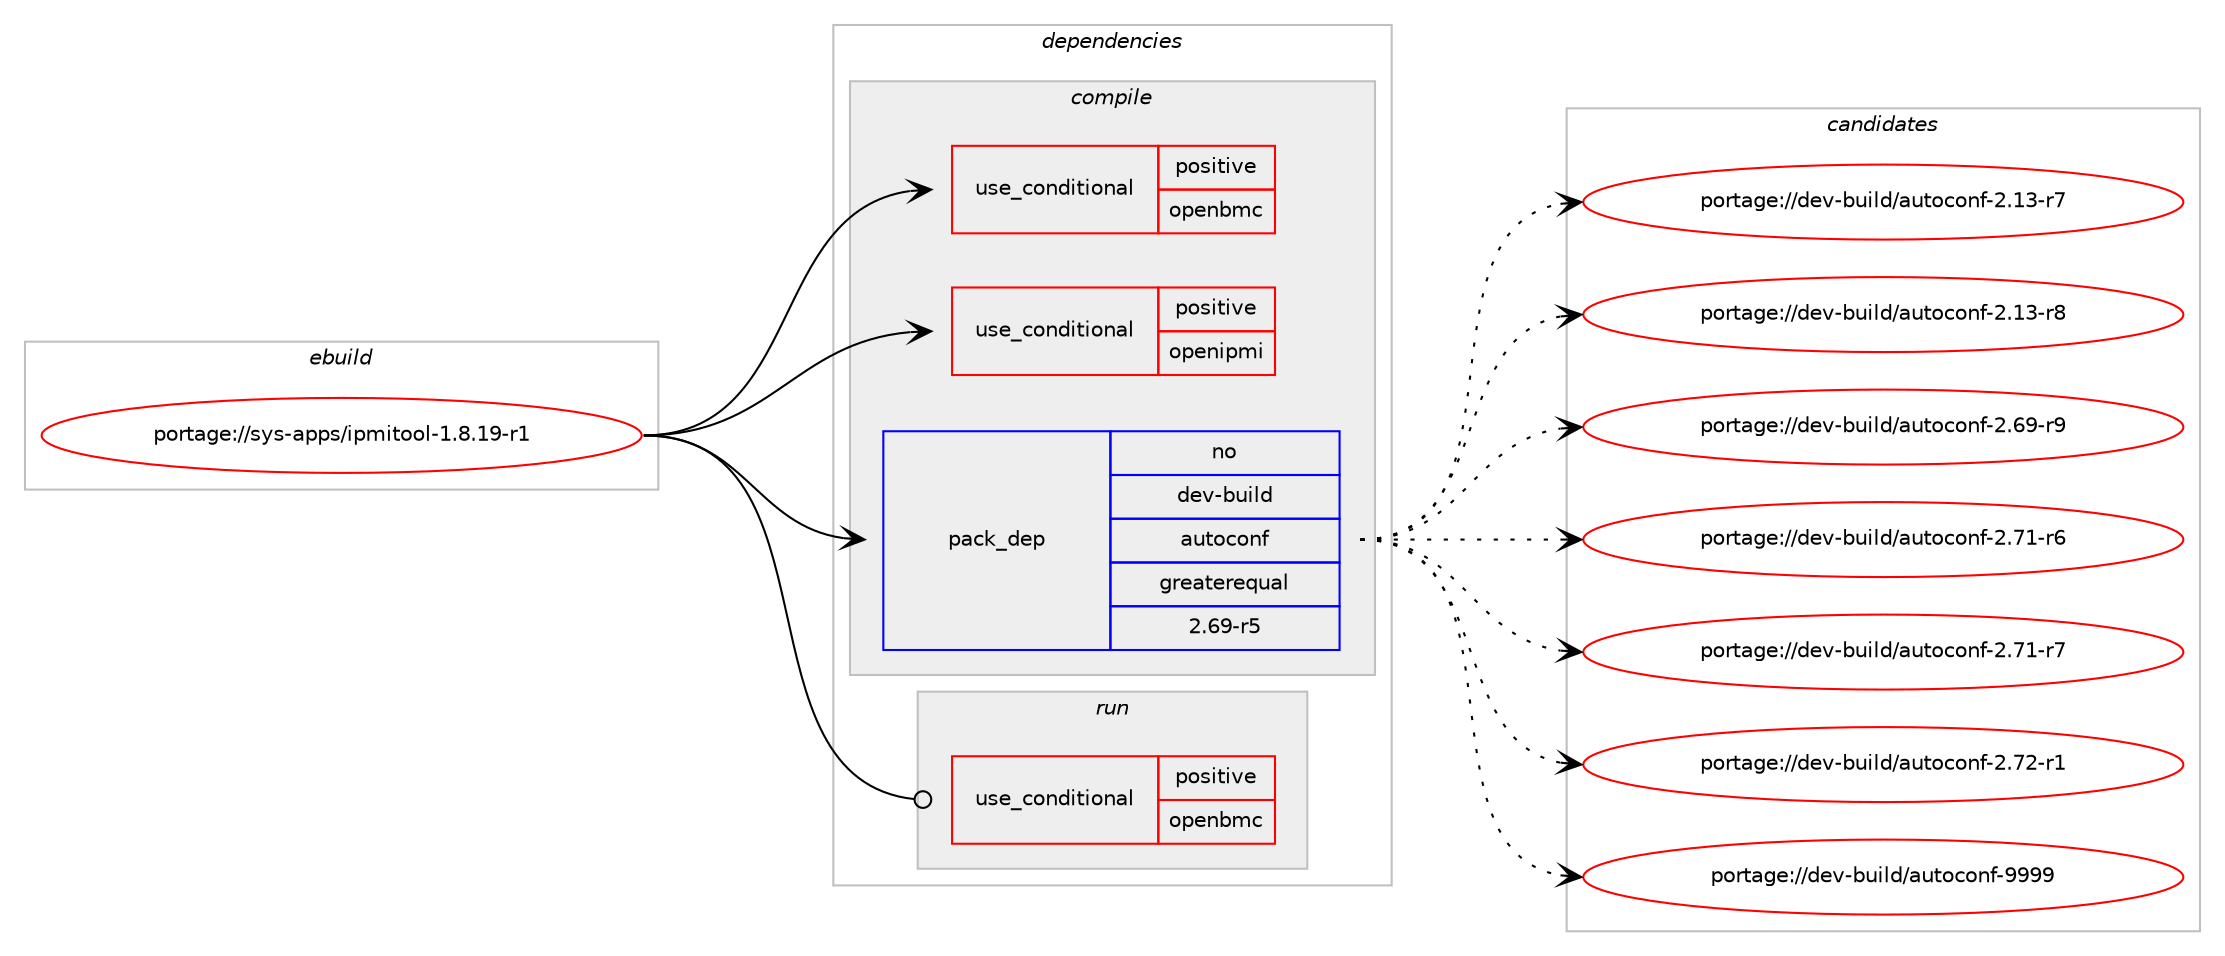 digraph prolog {

# *************
# Graph options
# *************

newrank=true;
concentrate=true;
compound=true;
graph [rankdir=LR,fontname=Helvetica,fontsize=10,ranksep=1.5];#, ranksep=2.5, nodesep=0.2];
edge  [arrowhead=vee];
node  [fontname=Helvetica,fontsize=10];

# **********
# The ebuild
# **********

subgraph cluster_leftcol {
color=gray;
rank=same;
label=<<i>ebuild</i>>;
id [label="portage://sys-apps/ipmitool-1.8.19-r1", color=red, width=4, href="../sys-apps/ipmitool-1.8.19-r1.svg"];
}

# ****************
# The dependencies
# ****************

subgraph cluster_midcol {
color=gray;
label=<<i>dependencies</i>>;
subgraph cluster_compile {
fillcolor="#eeeeee";
style=filled;
label=<<i>compile</i>>;
subgraph cond12426 {
dependency18304 [label=<<TABLE BORDER="0" CELLBORDER="1" CELLSPACING="0" CELLPADDING="4"><TR><TD ROWSPAN="3" CELLPADDING="10">use_conditional</TD></TR><TR><TD>positive</TD></TR><TR><TD>openbmc</TD></TR></TABLE>>, shape=none, color=red];
# *** BEGIN UNKNOWN DEPENDENCY TYPE (TODO) ***
# dependency18304 -> package_dependency(portage://sys-apps/ipmitool-1.8.19-r1,install,no,sys-apps,systemd,none,[,,],any_same_slot,[])
# *** END UNKNOWN DEPENDENCY TYPE (TODO) ***

}
id:e -> dependency18304:w [weight=20,style="solid",arrowhead="vee"];
subgraph cond12427 {
dependency18305 [label=<<TABLE BORDER="0" CELLBORDER="1" CELLSPACING="0" CELLPADDING="4"><TR><TD ROWSPAN="3" CELLPADDING="10">use_conditional</TD></TR><TR><TD>positive</TD></TR><TR><TD>openipmi</TD></TR></TABLE>>, shape=none, color=red];
# *** BEGIN UNKNOWN DEPENDENCY TYPE (TODO) ***
# dependency18305 -> package_dependency(portage://sys-apps/ipmitool-1.8.19-r1,install,no,sys-libs,openipmi,none,[,,],[],[])
# *** END UNKNOWN DEPENDENCY TYPE (TODO) ***

}
id:e -> dependency18305:w [weight=20,style="solid",arrowhead="vee"];
subgraph pack5700 {
dependency18306 [label=<<TABLE BORDER="0" CELLBORDER="1" CELLSPACING="0" CELLPADDING="4" WIDTH="220"><TR><TD ROWSPAN="6" CELLPADDING="30">pack_dep</TD></TR><TR><TD WIDTH="110">no</TD></TR><TR><TD>dev-build</TD></TR><TR><TD>autoconf</TD></TR><TR><TD>greaterequal</TD></TR><TR><TD>2.69-r5</TD></TR></TABLE>>, shape=none, color=blue];
}
id:e -> dependency18306:w [weight=20,style="solid",arrowhead="vee"];
# *** BEGIN UNKNOWN DEPENDENCY TYPE (TODO) ***
# id -> package_dependency(portage://sys-apps/ipmitool-1.8.19-r1,install,no,dev-libs,openssl,none,[,,],any_same_slot,[])
# *** END UNKNOWN DEPENDENCY TYPE (TODO) ***

# *** BEGIN UNKNOWN DEPENDENCY TYPE (TODO) ***
# id -> package_dependency(portage://sys-apps/ipmitool-1.8.19-r1,install,no,sys-libs,readline,none,[,,],any_same_slot,[])
# *** END UNKNOWN DEPENDENCY TYPE (TODO) ***

# *** BEGIN UNKNOWN DEPENDENCY TYPE (TODO) ***
# id -> package_dependency(portage://sys-apps/ipmitool-1.8.19-r1,install,no,virtual,os-headers,none,[,,],[],[])
# *** END UNKNOWN DEPENDENCY TYPE (TODO) ***

}
subgraph cluster_compileandrun {
fillcolor="#eeeeee";
style=filled;
label=<<i>compile and run</i>>;
}
subgraph cluster_run {
fillcolor="#eeeeee";
style=filled;
label=<<i>run</i>>;
subgraph cond12428 {
dependency18307 [label=<<TABLE BORDER="0" CELLBORDER="1" CELLSPACING="0" CELLPADDING="4"><TR><TD ROWSPAN="3" CELLPADDING="10">use_conditional</TD></TR><TR><TD>positive</TD></TR><TR><TD>openbmc</TD></TR></TABLE>>, shape=none, color=red];
# *** BEGIN UNKNOWN DEPENDENCY TYPE (TODO) ***
# dependency18307 -> package_dependency(portage://sys-apps/ipmitool-1.8.19-r1,run,no,sys-apps,systemd,none,[,,],any_same_slot,[])
# *** END UNKNOWN DEPENDENCY TYPE (TODO) ***

}
id:e -> dependency18307:w [weight=20,style="solid",arrowhead="odot"];
# *** BEGIN UNKNOWN DEPENDENCY TYPE (TODO) ***
# id -> package_dependency(portage://sys-apps/ipmitool-1.8.19-r1,run,no,dev-libs,openssl,none,[,,],any_same_slot,[])
# *** END UNKNOWN DEPENDENCY TYPE (TODO) ***

# *** BEGIN UNKNOWN DEPENDENCY TYPE (TODO) ***
# id -> package_dependency(portage://sys-apps/ipmitool-1.8.19-r1,run,no,sys-libs,readline,none,[,,],any_same_slot,[])
# *** END UNKNOWN DEPENDENCY TYPE (TODO) ***

}
}

# **************
# The candidates
# **************

subgraph cluster_choices {
rank=same;
color=gray;
label=<<i>candidates</i>>;

subgraph choice5700 {
color=black;
nodesep=1;
choice100101118459811710510810047971171161119911111010245504649514511455 [label="portage://dev-build/autoconf-2.13-r7", color=red, width=4,href="../dev-build/autoconf-2.13-r7.svg"];
choice100101118459811710510810047971171161119911111010245504649514511456 [label="portage://dev-build/autoconf-2.13-r8", color=red, width=4,href="../dev-build/autoconf-2.13-r8.svg"];
choice100101118459811710510810047971171161119911111010245504654574511457 [label="portage://dev-build/autoconf-2.69-r9", color=red, width=4,href="../dev-build/autoconf-2.69-r9.svg"];
choice100101118459811710510810047971171161119911111010245504655494511454 [label="portage://dev-build/autoconf-2.71-r6", color=red, width=4,href="../dev-build/autoconf-2.71-r6.svg"];
choice100101118459811710510810047971171161119911111010245504655494511455 [label="portage://dev-build/autoconf-2.71-r7", color=red, width=4,href="../dev-build/autoconf-2.71-r7.svg"];
choice100101118459811710510810047971171161119911111010245504655504511449 [label="portage://dev-build/autoconf-2.72-r1", color=red, width=4,href="../dev-build/autoconf-2.72-r1.svg"];
choice10010111845981171051081004797117116111991111101024557575757 [label="portage://dev-build/autoconf-9999", color=red, width=4,href="../dev-build/autoconf-9999.svg"];
dependency18306:e -> choice100101118459811710510810047971171161119911111010245504649514511455:w [style=dotted,weight="100"];
dependency18306:e -> choice100101118459811710510810047971171161119911111010245504649514511456:w [style=dotted,weight="100"];
dependency18306:e -> choice100101118459811710510810047971171161119911111010245504654574511457:w [style=dotted,weight="100"];
dependency18306:e -> choice100101118459811710510810047971171161119911111010245504655494511454:w [style=dotted,weight="100"];
dependency18306:e -> choice100101118459811710510810047971171161119911111010245504655494511455:w [style=dotted,weight="100"];
dependency18306:e -> choice100101118459811710510810047971171161119911111010245504655504511449:w [style=dotted,weight="100"];
dependency18306:e -> choice10010111845981171051081004797117116111991111101024557575757:w [style=dotted,weight="100"];
}
}

}
